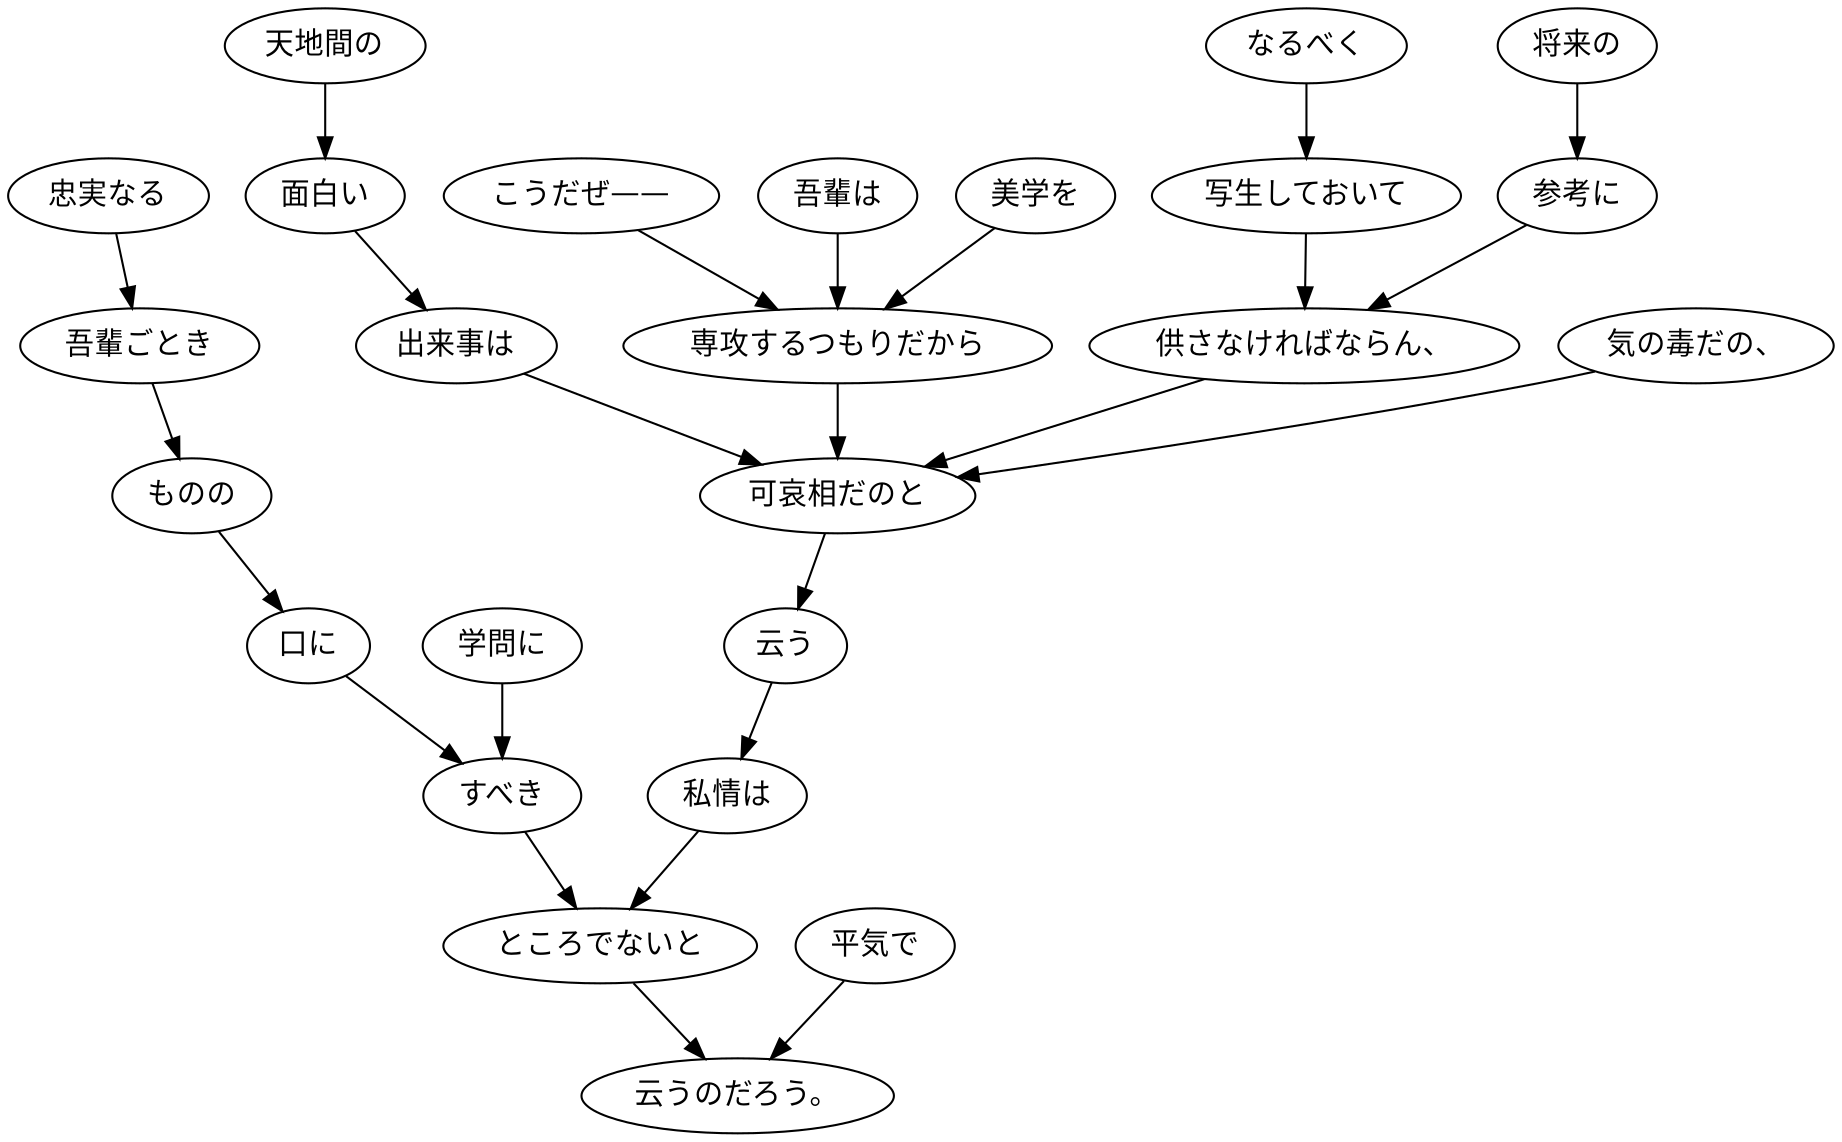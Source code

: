 digraph graph2508 {
	node0 [label="こうだぜ——"];
	node1 [label="吾輩は"];
	node2 [label="美学を"];
	node3 [label="専攻するつもりだから"];
	node4 [label="天地間の"];
	node5 [label="面白い"];
	node6 [label="出来事は"];
	node7 [label="なるべく"];
	node8 [label="写生しておいて"];
	node9 [label="将来の"];
	node10 [label="参考に"];
	node11 [label="供さなければならん、"];
	node12 [label="気の毒だの、"];
	node13 [label="可哀相だのと"];
	node14 [label="云う"];
	node15 [label="私情は"];
	node16 [label="学問に"];
	node17 [label="忠実なる"];
	node18 [label="吾輩ごとき"];
	node19 [label="ものの"];
	node20 [label="口に"];
	node21 [label="すべき"];
	node22 [label="ところでないと"];
	node23 [label="平気で"];
	node24 [label="云うのだろう。"];
	node0 -> node3;
	node1 -> node3;
	node2 -> node3;
	node3 -> node13;
	node4 -> node5;
	node5 -> node6;
	node6 -> node13;
	node7 -> node8;
	node8 -> node11;
	node9 -> node10;
	node10 -> node11;
	node11 -> node13;
	node12 -> node13;
	node13 -> node14;
	node14 -> node15;
	node15 -> node22;
	node16 -> node21;
	node17 -> node18;
	node18 -> node19;
	node19 -> node20;
	node20 -> node21;
	node21 -> node22;
	node22 -> node24;
	node23 -> node24;
}
